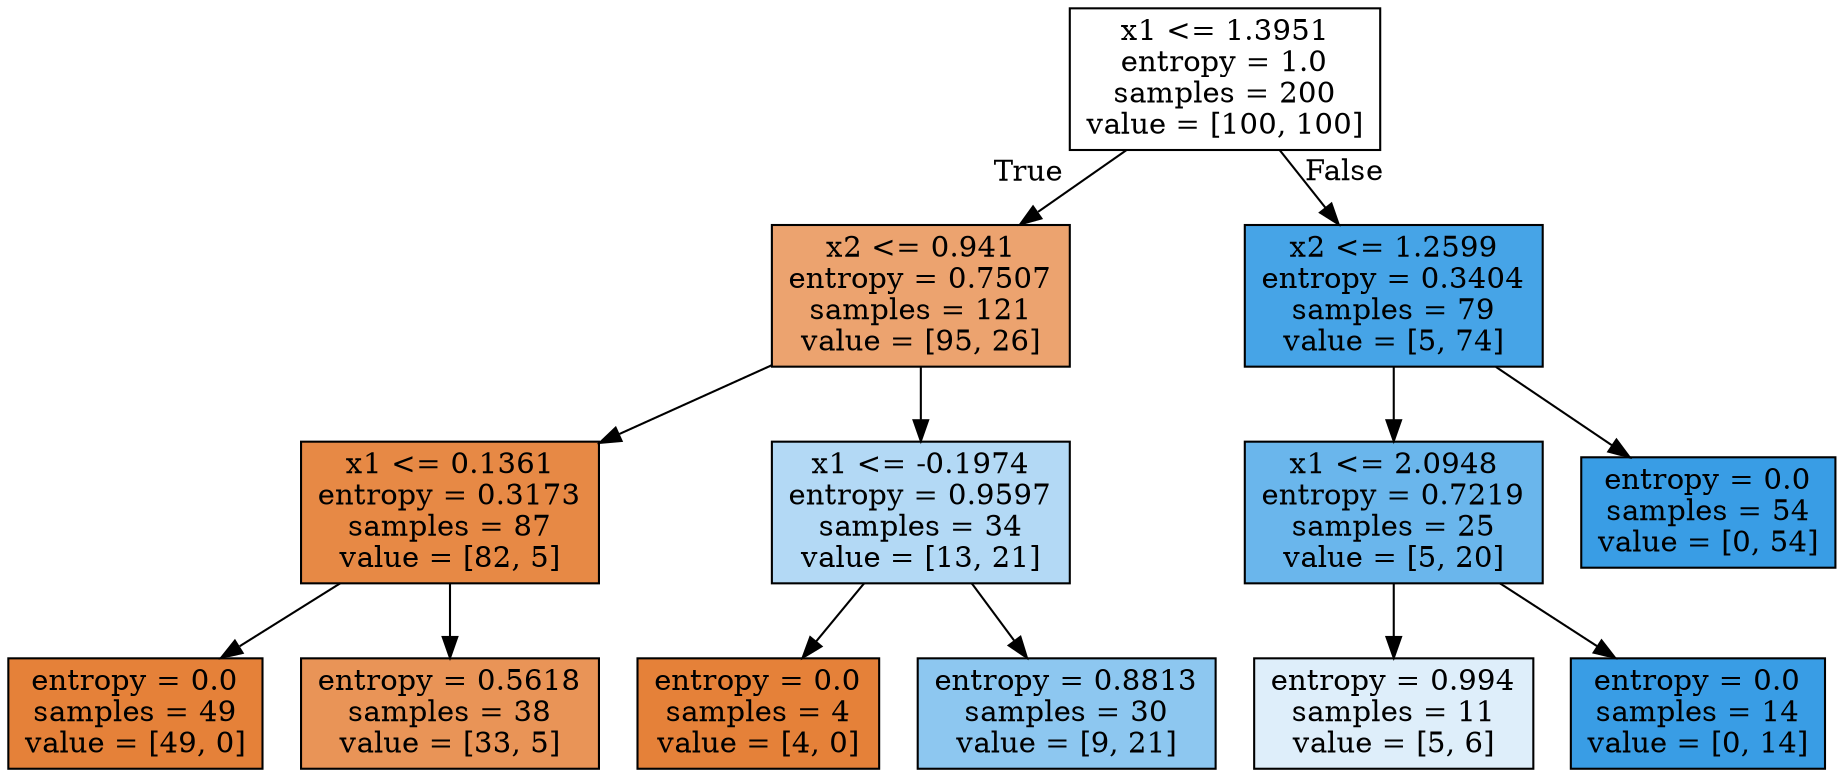 digraph Tree {
node [shape=box, style="filled", color="black"] ;
0 [label="x1 <= 1.3951\nentropy = 1.0\nsamples = 200\nvalue = [100, 100]", fillcolor="#e5813900"] ;
1 [label="x2 <= 0.941\nentropy = 0.7507\nsamples = 121\nvalue = [95, 26]", fillcolor="#e58139b9"] ;
0 -> 1 [labeldistance=2.5, labelangle=45, headlabel="True"] ;
2 [label="x1 <= 0.1361\nentropy = 0.3173\nsamples = 87\nvalue = [82, 5]", fillcolor="#e58139ef"] ;
1 -> 2 ;
3 [label="entropy = 0.0\nsamples = 49\nvalue = [49, 0]", fillcolor="#e58139ff"] ;
2 -> 3 ;
4 [label="entropy = 0.5618\nsamples = 38\nvalue = [33, 5]", fillcolor="#e58139d8"] ;
2 -> 4 ;
5 [label="x1 <= -0.1974\nentropy = 0.9597\nsamples = 34\nvalue = [13, 21]", fillcolor="#399de561"] ;
1 -> 5 ;
6 [label="entropy = 0.0\nsamples = 4\nvalue = [4, 0]", fillcolor="#e58139ff"] ;
5 -> 6 ;
7 [label="entropy = 0.8813\nsamples = 30\nvalue = [9, 21]", fillcolor="#399de592"] ;
5 -> 7 ;
8 [label="x2 <= 1.2599\nentropy = 0.3404\nsamples = 79\nvalue = [5, 74]", fillcolor="#399de5ee"] ;
0 -> 8 [labeldistance=2.5, labelangle=-45, headlabel="False"] ;
9 [label="x1 <= 2.0948\nentropy = 0.7219\nsamples = 25\nvalue = [5, 20]", fillcolor="#399de5bf"] ;
8 -> 9 ;
10 [label="entropy = 0.994\nsamples = 11\nvalue = [5, 6]", fillcolor="#399de52a"] ;
9 -> 10 ;
11 [label="entropy = 0.0\nsamples = 14\nvalue = [0, 14]", fillcolor="#399de5ff"] ;
9 -> 11 ;
12 [label="entropy = 0.0\nsamples = 54\nvalue = [0, 54]", fillcolor="#399de5ff"] ;
8 -> 12 ;
}